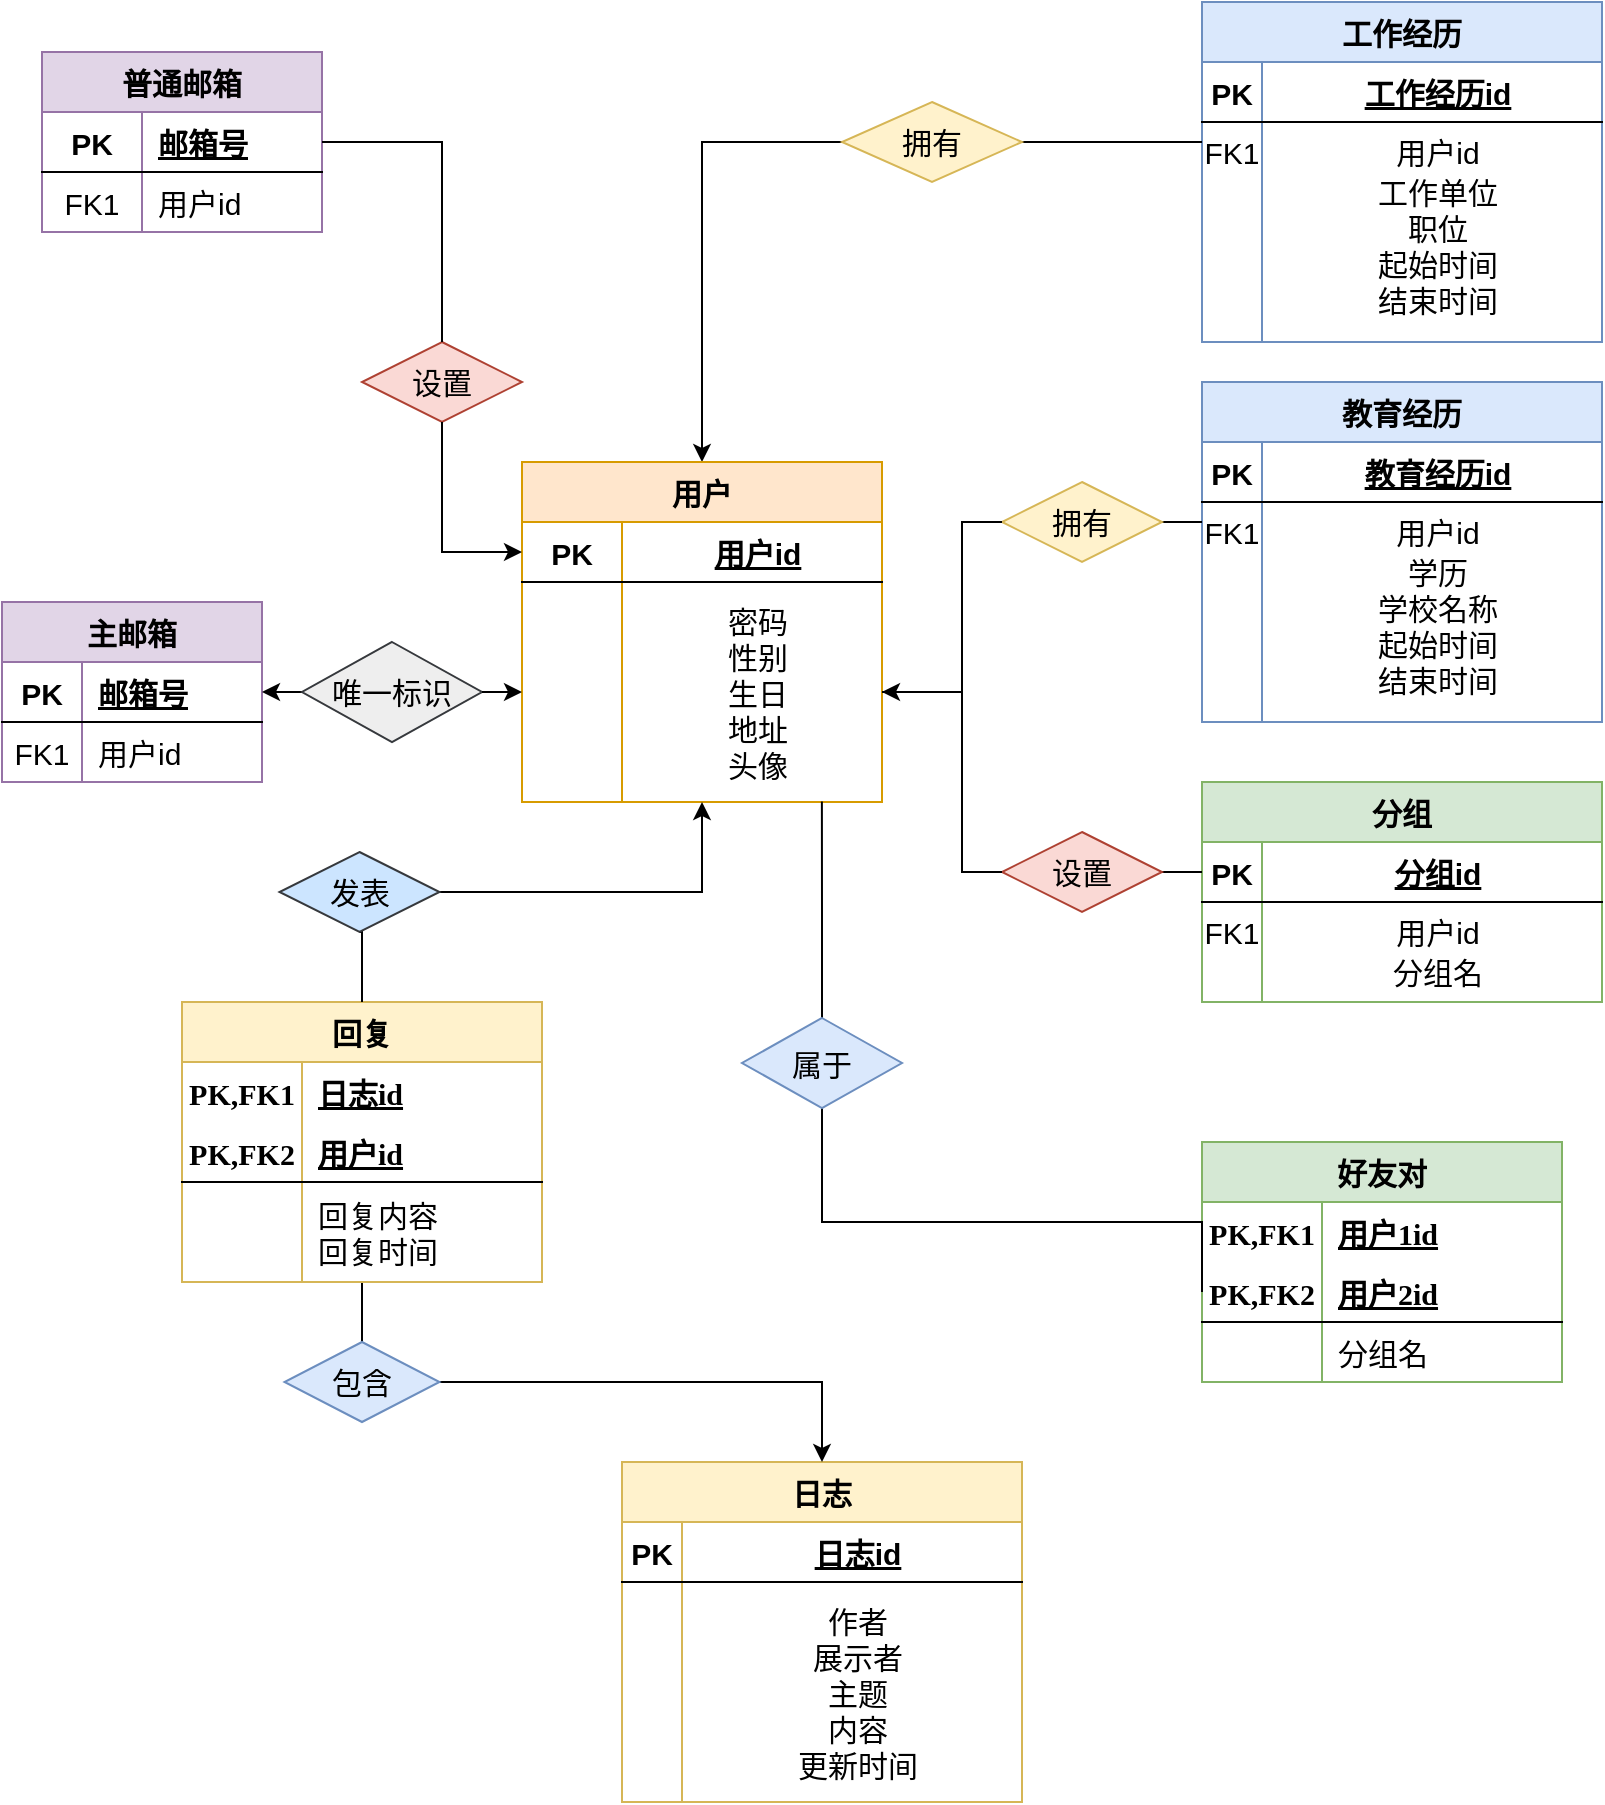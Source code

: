 <mxfile version="17.4.6" type="github">
  <diagram id="R2lEEEUBdFMjLlhIrx00" name="Page-1">
    <mxGraphModel dx="716" dy="394" grid="1" gridSize="10" guides="1" tooltips="1" connect="1" arrows="1" fold="1" page="1" pageScale="1" pageWidth="850" pageHeight="1100" math="0" shadow="0" extFonts="Permanent Marker^https://fonts.googleapis.com/css?family=Permanent+Marker">
      <root>
        <mxCell id="0" />
        <mxCell id="1" parent="0" />
        <mxCell id="Ufts-J3hilX9gOdTQ9v9-103" style="edgeStyle=orthogonalEdgeStyle;rounded=0;orthogonalLoop=1;jettySize=auto;html=1;exitX=0.5;exitY=0;exitDx=0;exitDy=0;entryX=0;entryY=0.5;entryDx=0;entryDy=0;fontFamily=Comic Sans MS;fontSize=15;fontColor=#000000;endArrow=none;endFill=0;startArrow=classic;startFill=1;" parent="1" source="C-vyLk0tnHw3VtMMgP7b-2" target="Ufts-J3hilX9gOdTQ9v9-91" edge="1">
          <mxGeometry relative="1" as="geometry">
            <Array as="points">
              <mxPoint x="370" y="90" />
            </Array>
          </mxGeometry>
        </mxCell>
        <mxCell id="C-vyLk0tnHw3VtMMgP7b-2" value="用户" style="shape=table;startSize=30;container=1;collapsible=1;childLayout=tableLayout;fixedRows=1;rowLines=0;fontStyle=1;align=center;resizeLast=1;labelBackgroundColor=none;fontSize=15;fillColor=#ffe6cc;strokeColor=#d79b00;" parent="1" vertex="1">
          <mxGeometry x="280" y="250" width="180" height="170" as="geometry">
            <mxRectangle x="300" y="90" width="60" height="30" as="alternateBounds" />
          </mxGeometry>
        </mxCell>
        <mxCell id="C-vyLk0tnHw3VtMMgP7b-3" value="" style="shape=partialRectangle;collapsible=0;dropTarget=0;pointerEvents=0;fillColor=none;points=[[0,0.5],[1,0.5]];portConstraint=eastwest;top=0;left=0;right=0;bottom=1;" parent="C-vyLk0tnHw3VtMMgP7b-2" vertex="1">
          <mxGeometry y="30" width="180" height="30" as="geometry" />
        </mxCell>
        <mxCell id="C-vyLk0tnHw3VtMMgP7b-4" value="PK" style="shape=partialRectangle;overflow=hidden;connectable=0;fillColor=none;top=0;left=0;bottom=0;right=0;fontStyle=1;fontSize=15;" parent="C-vyLk0tnHw3VtMMgP7b-3" vertex="1">
          <mxGeometry width="50" height="30" as="geometry">
            <mxRectangle width="50" height="30" as="alternateBounds" />
          </mxGeometry>
        </mxCell>
        <mxCell id="C-vyLk0tnHw3VtMMgP7b-5" value="用户id" style="shape=partialRectangle;overflow=hidden;connectable=0;fillColor=none;top=0;left=0;bottom=0;right=0;align=center;spacingLeft=6;fontStyle=5;fontSize=15;" parent="C-vyLk0tnHw3VtMMgP7b-3" vertex="1">
          <mxGeometry x="50" width="130" height="30" as="geometry">
            <mxRectangle width="130" height="30" as="alternateBounds" />
          </mxGeometry>
        </mxCell>
        <mxCell id="C-vyLk0tnHw3VtMMgP7b-9" value="" style="shape=partialRectangle;collapsible=0;dropTarget=0;pointerEvents=0;fillColor=none;points=[[0,0.5],[1,0.5]];portConstraint=eastwest;top=0;left=0;right=0;bottom=0;" parent="C-vyLk0tnHw3VtMMgP7b-2" vertex="1">
          <mxGeometry y="60" width="180" height="110" as="geometry" />
        </mxCell>
        <mxCell id="C-vyLk0tnHw3VtMMgP7b-10" value="" style="shape=partialRectangle;overflow=hidden;connectable=0;fillColor=none;top=0;left=0;bottom=0;right=0;" parent="C-vyLk0tnHw3VtMMgP7b-9" vertex="1">
          <mxGeometry width="50" height="110" as="geometry">
            <mxRectangle width="50" height="110" as="alternateBounds" />
          </mxGeometry>
        </mxCell>
        <mxCell id="C-vyLk0tnHw3VtMMgP7b-11" value="密码&#xa;性别&#xa;生日&#xa;地址&#xa;头像" style="shape=partialRectangle;overflow=hidden;connectable=0;fillColor=none;top=0;left=0;bottom=0;right=0;align=center;spacingLeft=6;fontColor=#000000;fontSize=15;strokeWidth=1;spacing=2;verticalAlign=middle;" parent="C-vyLk0tnHw3VtMMgP7b-9" vertex="1">
          <mxGeometry x="50" width="130" height="110" as="geometry">
            <mxRectangle width="130" height="110" as="alternateBounds" />
          </mxGeometry>
        </mxCell>
        <mxCell id="C-vyLk0tnHw3VtMMgP7b-13" value="教育经历" style="shape=table;startSize=30;container=1;collapsible=1;childLayout=tableLayout;fixedRows=1;rowLines=0;fontStyle=1;align=center;resizeLast=1;fontSize=15;fillColor=#dae8fc;strokeColor=#6c8ebf;" parent="1" vertex="1">
          <mxGeometry x="620" y="210" width="200" height="170" as="geometry" />
        </mxCell>
        <mxCell id="C-vyLk0tnHw3VtMMgP7b-14" value="" style="shape=partialRectangle;collapsible=0;dropTarget=0;pointerEvents=0;fillColor=none;points=[[0,0.5],[1,0.5]];portConstraint=eastwest;top=0;left=0;right=0;bottom=1;" parent="C-vyLk0tnHw3VtMMgP7b-13" vertex="1">
          <mxGeometry y="30" width="200" height="30" as="geometry" />
        </mxCell>
        <mxCell id="C-vyLk0tnHw3VtMMgP7b-15" value="PK" style="shape=partialRectangle;overflow=hidden;connectable=0;fillColor=none;top=0;left=0;bottom=0;right=0;fontStyle=1;fontSize=15;" parent="C-vyLk0tnHw3VtMMgP7b-14" vertex="1">
          <mxGeometry width="30" height="30" as="geometry">
            <mxRectangle width="30" height="30" as="alternateBounds" />
          </mxGeometry>
        </mxCell>
        <mxCell id="C-vyLk0tnHw3VtMMgP7b-16" value="教育经历id" style="shape=partialRectangle;overflow=hidden;connectable=0;fillColor=none;top=0;left=0;bottom=0;right=0;align=center;spacingLeft=6;fontStyle=5;fontSize=15;" parent="C-vyLk0tnHw3VtMMgP7b-14" vertex="1">
          <mxGeometry x="30" width="170" height="30" as="geometry">
            <mxRectangle width="170" height="30" as="alternateBounds" />
          </mxGeometry>
        </mxCell>
        <mxCell id="C-vyLk0tnHw3VtMMgP7b-17" value="" style="shape=partialRectangle;collapsible=0;dropTarget=0;pointerEvents=0;fillColor=none;points=[[0,0.5],[1,0.5]];portConstraint=eastwest;top=0;left=0;right=0;bottom=0;" parent="C-vyLk0tnHw3VtMMgP7b-13" vertex="1">
          <mxGeometry y="60" width="200" height="20" as="geometry" />
        </mxCell>
        <mxCell id="C-vyLk0tnHw3VtMMgP7b-18" value="FK1" style="shape=partialRectangle;overflow=hidden;connectable=0;fillColor=none;top=0;left=0;bottom=0;right=0;fontSize=15;verticalAlign=top;" parent="C-vyLk0tnHw3VtMMgP7b-17" vertex="1">
          <mxGeometry width="30" height="20" as="geometry">
            <mxRectangle width="30" height="20" as="alternateBounds" />
          </mxGeometry>
        </mxCell>
        <mxCell id="C-vyLk0tnHw3VtMMgP7b-19" value="用户id" style="shape=partialRectangle;overflow=hidden;connectable=0;fillColor=none;top=0;left=0;bottom=0;right=0;align=center;spacingLeft=6;fontSize=15;verticalAlign=top;" parent="C-vyLk0tnHw3VtMMgP7b-17" vertex="1">
          <mxGeometry x="30" width="170" height="20" as="geometry">
            <mxRectangle width="170" height="20" as="alternateBounds" />
          </mxGeometry>
        </mxCell>
        <mxCell id="C-vyLk0tnHw3VtMMgP7b-20" value="" style="shape=partialRectangle;collapsible=0;dropTarget=0;pointerEvents=0;fillColor=none;points=[[0,0.5],[1,0.5]];portConstraint=eastwest;top=0;left=0;right=0;bottom=0;" parent="C-vyLk0tnHw3VtMMgP7b-13" vertex="1">
          <mxGeometry y="80" width="200" height="90" as="geometry" />
        </mxCell>
        <mxCell id="C-vyLk0tnHw3VtMMgP7b-21" value="" style="shape=partialRectangle;overflow=hidden;connectable=0;fillColor=none;top=0;left=0;bottom=0;right=0;" parent="C-vyLk0tnHw3VtMMgP7b-20" vertex="1">
          <mxGeometry width="30" height="90" as="geometry">
            <mxRectangle width="30" height="90" as="alternateBounds" />
          </mxGeometry>
        </mxCell>
        <mxCell id="C-vyLk0tnHw3VtMMgP7b-22" value="学历&#xa;学校名称&#xa;起始时间&#xa;结束时间" style="shape=partialRectangle;overflow=hidden;connectable=0;fillColor=none;top=0;left=0;bottom=0;right=0;align=center;spacingLeft=6;verticalAlign=top;fontSize=15;" parent="C-vyLk0tnHw3VtMMgP7b-20" vertex="1">
          <mxGeometry x="30" width="170" height="90" as="geometry">
            <mxRectangle width="170" height="90" as="alternateBounds" />
          </mxGeometry>
        </mxCell>
        <mxCell id="C-vyLk0tnHw3VtMMgP7b-23" value="普通邮箱" style="shape=table;startSize=30;container=1;collapsible=1;childLayout=tableLayout;fixedRows=1;rowLines=0;fontStyle=1;align=center;resizeLast=1;fontSize=15;fillColor=#e1d5e7;strokeColor=#9673a6;" parent="1" vertex="1">
          <mxGeometry x="40" y="45" width="140" height="90" as="geometry" />
        </mxCell>
        <mxCell id="C-vyLk0tnHw3VtMMgP7b-24" value="" style="shape=partialRectangle;collapsible=0;dropTarget=0;pointerEvents=0;fillColor=none;points=[[0,0.5],[1,0.5]];portConstraint=eastwest;top=0;left=0;right=0;bottom=1;" parent="C-vyLk0tnHw3VtMMgP7b-23" vertex="1">
          <mxGeometry y="30" width="140" height="30" as="geometry" />
        </mxCell>
        <mxCell id="C-vyLk0tnHw3VtMMgP7b-25" value="PK" style="shape=partialRectangle;overflow=hidden;connectable=0;fillColor=none;top=0;left=0;bottom=0;right=0;fontStyle=1;fontSize=15;" parent="C-vyLk0tnHw3VtMMgP7b-24" vertex="1">
          <mxGeometry width="50" height="30" as="geometry">
            <mxRectangle width="50" height="30" as="alternateBounds" />
          </mxGeometry>
        </mxCell>
        <mxCell id="C-vyLk0tnHw3VtMMgP7b-26" value="邮箱号" style="shape=partialRectangle;overflow=hidden;connectable=0;fillColor=none;top=0;left=0;bottom=0;right=0;align=left;spacingLeft=6;fontStyle=5;fontSize=15;" parent="C-vyLk0tnHw3VtMMgP7b-24" vertex="1">
          <mxGeometry x="50" width="90" height="30" as="geometry">
            <mxRectangle width="90" height="30" as="alternateBounds" />
          </mxGeometry>
        </mxCell>
        <mxCell id="C-vyLk0tnHw3VtMMgP7b-27" value="" style="shape=partialRectangle;collapsible=0;dropTarget=0;pointerEvents=0;fillColor=none;points=[[0,0.5],[1,0.5]];portConstraint=eastwest;top=0;left=0;right=0;bottom=0;" parent="C-vyLk0tnHw3VtMMgP7b-23" vertex="1">
          <mxGeometry y="60" width="140" height="30" as="geometry" />
        </mxCell>
        <mxCell id="C-vyLk0tnHw3VtMMgP7b-28" value="FK1" style="shape=partialRectangle;overflow=hidden;connectable=0;fillColor=none;top=0;left=0;bottom=0;right=0;fontSize=15;" parent="C-vyLk0tnHw3VtMMgP7b-27" vertex="1">
          <mxGeometry width="50" height="30" as="geometry">
            <mxRectangle width="50" height="30" as="alternateBounds" />
          </mxGeometry>
        </mxCell>
        <mxCell id="C-vyLk0tnHw3VtMMgP7b-29" value="用户id" style="shape=partialRectangle;overflow=hidden;connectable=0;fillColor=none;top=0;left=0;bottom=0;right=0;align=left;spacingLeft=6;fontSize=15;" parent="C-vyLk0tnHw3VtMMgP7b-27" vertex="1">
          <mxGeometry x="50" width="90" height="30" as="geometry">
            <mxRectangle width="90" height="30" as="alternateBounds" />
          </mxGeometry>
        </mxCell>
        <mxCell id="Ufts-J3hilX9gOdTQ9v9-2" value="工作经历" style="shape=table;startSize=30;container=1;collapsible=1;childLayout=tableLayout;fixedRows=1;rowLines=0;fontStyle=1;align=center;resizeLast=1;fontSize=15;fillColor=#dae8fc;strokeColor=#6c8ebf;" parent="1" vertex="1">
          <mxGeometry x="620" y="20" width="200" height="170" as="geometry" />
        </mxCell>
        <mxCell id="Ufts-J3hilX9gOdTQ9v9-3" value="" style="shape=partialRectangle;collapsible=0;dropTarget=0;pointerEvents=0;fillColor=none;points=[[0,0.5],[1,0.5]];portConstraint=eastwest;top=0;left=0;right=0;bottom=1;" parent="Ufts-J3hilX9gOdTQ9v9-2" vertex="1">
          <mxGeometry y="30" width="200" height="30" as="geometry" />
        </mxCell>
        <mxCell id="Ufts-J3hilX9gOdTQ9v9-4" value="PK" style="shape=partialRectangle;overflow=hidden;connectable=0;fillColor=none;top=0;left=0;bottom=0;right=0;fontStyle=1;fontSize=15;" parent="Ufts-J3hilX9gOdTQ9v9-3" vertex="1">
          <mxGeometry width="30" height="30" as="geometry">
            <mxRectangle width="30" height="30" as="alternateBounds" />
          </mxGeometry>
        </mxCell>
        <mxCell id="Ufts-J3hilX9gOdTQ9v9-5" value="工作经历id" style="shape=partialRectangle;overflow=hidden;connectable=0;fillColor=none;top=0;left=0;bottom=0;right=0;align=center;spacingLeft=6;fontStyle=5;fontSize=15;" parent="Ufts-J3hilX9gOdTQ9v9-3" vertex="1">
          <mxGeometry x="30" width="170" height="30" as="geometry">
            <mxRectangle width="170" height="30" as="alternateBounds" />
          </mxGeometry>
        </mxCell>
        <mxCell id="Ufts-J3hilX9gOdTQ9v9-6" value="" style="shape=partialRectangle;collapsible=0;dropTarget=0;pointerEvents=0;fillColor=none;points=[[0,0.5],[1,0.5]];portConstraint=eastwest;top=0;left=0;right=0;bottom=0;" parent="Ufts-J3hilX9gOdTQ9v9-2" vertex="1">
          <mxGeometry y="60" width="200" height="20" as="geometry" />
        </mxCell>
        <mxCell id="Ufts-J3hilX9gOdTQ9v9-7" value="FK1" style="shape=partialRectangle;overflow=hidden;connectable=0;fillColor=none;top=0;left=0;bottom=0;right=0;fontSize=15;verticalAlign=top;" parent="Ufts-J3hilX9gOdTQ9v9-6" vertex="1">
          <mxGeometry width="30" height="20" as="geometry">
            <mxRectangle width="30" height="20" as="alternateBounds" />
          </mxGeometry>
        </mxCell>
        <mxCell id="Ufts-J3hilX9gOdTQ9v9-8" value="用户id" style="shape=partialRectangle;overflow=hidden;connectable=0;fillColor=none;top=0;left=0;bottom=0;right=0;align=center;spacingLeft=6;fontSize=15;verticalAlign=top;" parent="Ufts-J3hilX9gOdTQ9v9-6" vertex="1">
          <mxGeometry x="30" width="170" height="20" as="geometry">
            <mxRectangle width="170" height="20" as="alternateBounds" />
          </mxGeometry>
        </mxCell>
        <mxCell id="Ufts-J3hilX9gOdTQ9v9-9" value="" style="shape=partialRectangle;collapsible=0;dropTarget=0;pointerEvents=0;fillColor=none;points=[[0,0.5],[1,0.5]];portConstraint=eastwest;top=0;left=0;right=0;bottom=0;" parent="Ufts-J3hilX9gOdTQ9v9-2" vertex="1">
          <mxGeometry y="80" width="200" height="90" as="geometry" />
        </mxCell>
        <mxCell id="Ufts-J3hilX9gOdTQ9v9-10" value="" style="shape=partialRectangle;overflow=hidden;connectable=0;fillColor=none;top=0;left=0;bottom=0;right=0;" parent="Ufts-J3hilX9gOdTQ9v9-9" vertex="1">
          <mxGeometry width="30" height="90" as="geometry">
            <mxRectangle width="30" height="90" as="alternateBounds" />
          </mxGeometry>
        </mxCell>
        <mxCell id="Ufts-J3hilX9gOdTQ9v9-11" value="工作单位&#xa;职位&#xa;起始时间&#xa;结束时间" style="shape=partialRectangle;overflow=hidden;connectable=0;fillColor=none;top=0;left=0;bottom=0;right=0;align=center;spacingLeft=6;verticalAlign=top;fontSize=15;" parent="Ufts-J3hilX9gOdTQ9v9-9" vertex="1">
          <mxGeometry x="30" width="170" height="90" as="geometry">
            <mxRectangle width="170" height="90" as="alternateBounds" />
          </mxGeometry>
        </mxCell>
        <mxCell id="Ufts-J3hilX9gOdTQ9v9-12" value="分组" style="shape=table;startSize=30;container=1;collapsible=1;childLayout=tableLayout;fixedRows=1;rowLines=0;fontStyle=1;align=center;resizeLast=1;fontSize=15;fillColor=#d5e8d4;strokeColor=#82b366;" parent="1" vertex="1">
          <mxGeometry x="620" y="410" width="200" height="110" as="geometry" />
        </mxCell>
        <mxCell id="Ufts-J3hilX9gOdTQ9v9-13" value="" style="shape=partialRectangle;collapsible=0;dropTarget=0;pointerEvents=0;fillColor=none;points=[[0,0.5],[1,0.5]];portConstraint=eastwest;top=0;left=0;right=0;bottom=1;" parent="Ufts-J3hilX9gOdTQ9v9-12" vertex="1">
          <mxGeometry y="30" width="200" height="30" as="geometry" />
        </mxCell>
        <mxCell id="Ufts-J3hilX9gOdTQ9v9-14" value="PK" style="shape=partialRectangle;overflow=hidden;connectable=0;fillColor=none;top=0;left=0;bottom=0;right=0;fontStyle=1;fontSize=15;" parent="Ufts-J3hilX9gOdTQ9v9-13" vertex="1">
          <mxGeometry width="30" height="30" as="geometry">
            <mxRectangle width="30" height="30" as="alternateBounds" />
          </mxGeometry>
        </mxCell>
        <mxCell id="Ufts-J3hilX9gOdTQ9v9-15" value="分组id" style="shape=partialRectangle;overflow=hidden;connectable=0;fillColor=none;top=0;left=0;bottom=0;right=0;align=center;spacingLeft=6;fontStyle=5;fontSize=15;" parent="Ufts-J3hilX9gOdTQ9v9-13" vertex="1">
          <mxGeometry x="30" width="170" height="30" as="geometry">
            <mxRectangle width="170" height="30" as="alternateBounds" />
          </mxGeometry>
        </mxCell>
        <mxCell id="Ufts-J3hilX9gOdTQ9v9-16" value="" style="shape=partialRectangle;collapsible=0;dropTarget=0;pointerEvents=0;fillColor=none;points=[[0,0.5],[1,0.5]];portConstraint=eastwest;top=0;left=0;right=0;bottom=0;" parent="Ufts-J3hilX9gOdTQ9v9-12" vertex="1">
          <mxGeometry y="60" width="200" height="20" as="geometry" />
        </mxCell>
        <mxCell id="Ufts-J3hilX9gOdTQ9v9-17" value="FK1" style="shape=partialRectangle;overflow=hidden;connectable=0;fillColor=none;top=0;left=0;bottom=0;right=0;fontSize=15;verticalAlign=top;" parent="Ufts-J3hilX9gOdTQ9v9-16" vertex="1">
          <mxGeometry width="30" height="20" as="geometry">
            <mxRectangle width="30" height="20" as="alternateBounds" />
          </mxGeometry>
        </mxCell>
        <mxCell id="Ufts-J3hilX9gOdTQ9v9-18" value="用户id" style="shape=partialRectangle;overflow=hidden;connectable=0;fillColor=none;top=0;left=0;bottom=0;right=0;align=center;spacingLeft=6;fontSize=15;verticalAlign=top;" parent="Ufts-J3hilX9gOdTQ9v9-16" vertex="1">
          <mxGeometry x="30" width="170" height="20" as="geometry">
            <mxRectangle width="170" height="20" as="alternateBounds" />
          </mxGeometry>
        </mxCell>
        <mxCell id="Ufts-J3hilX9gOdTQ9v9-19" value="" style="shape=partialRectangle;collapsible=0;dropTarget=0;pointerEvents=0;fillColor=none;points=[[0,0.5],[1,0.5]];portConstraint=eastwest;top=0;left=0;right=0;bottom=0;verticalAlign=middle;" parent="Ufts-J3hilX9gOdTQ9v9-12" vertex="1">
          <mxGeometry y="80" width="200" height="30" as="geometry" />
        </mxCell>
        <mxCell id="Ufts-J3hilX9gOdTQ9v9-20" value="" style="shape=partialRectangle;overflow=hidden;connectable=0;fillColor=none;top=0;left=0;bottom=0;right=0;" parent="Ufts-J3hilX9gOdTQ9v9-19" vertex="1">
          <mxGeometry width="30" height="30" as="geometry">
            <mxRectangle width="30" height="30" as="alternateBounds" />
          </mxGeometry>
        </mxCell>
        <mxCell id="Ufts-J3hilX9gOdTQ9v9-21" value="分组名" style="shape=partialRectangle;overflow=hidden;connectable=0;fillColor=none;top=0;left=0;bottom=0;right=0;align=center;spacingLeft=6;verticalAlign=top;fontSize=15;" parent="Ufts-J3hilX9gOdTQ9v9-19" vertex="1">
          <mxGeometry x="30" width="170" height="30" as="geometry">
            <mxRectangle width="170" height="30" as="alternateBounds" />
          </mxGeometry>
        </mxCell>
        <mxCell id="Ufts-J3hilX9gOdTQ9v9-32" value="好友对" style="shape=table;startSize=30;container=1;collapsible=1;childLayout=tableLayout;fixedRows=1;rowLines=0;fontStyle=1;align=center;resizeLast=1;labelBorderColor=none;fontFamily=Comic Sans MS;fontSize=15;strokeWidth=1;fillColor=#d5e8d4;strokeColor=#82b366;" parent="1" vertex="1">
          <mxGeometry x="620" y="590" width="180" height="120" as="geometry" />
        </mxCell>
        <mxCell id="Ufts-J3hilX9gOdTQ9v9-33" value="" style="shape=tableRow;horizontal=0;startSize=0;swimlaneHead=0;swimlaneBody=0;fillColor=none;collapsible=0;dropTarget=0;points=[[0,0.5],[1,0.5]];portConstraint=eastwest;top=0;left=0;right=0;bottom=0;labelBorderColor=default;fontFamily=Comic Sans MS;fontSize=15;fontColor=#000000;strokeWidth=1;" parent="Ufts-J3hilX9gOdTQ9v9-32" vertex="1">
          <mxGeometry y="30" width="180" height="30" as="geometry" />
        </mxCell>
        <mxCell id="Ufts-J3hilX9gOdTQ9v9-34" value="PK,FK1" style="shape=partialRectangle;connectable=0;fillColor=none;top=0;left=0;bottom=0;right=0;fontStyle=1;overflow=hidden;labelBorderColor=none;fontFamily=Comic Sans MS;fontSize=15;fontColor=#000000;strokeWidth=1;" parent="Ufts-J3hilX9gOdTQ9v9-33" vertex="1">
          <mxGeometry width="60" height="30" as="geometry">
            <mxRectangle width="60" height="30" as="alternateBounds" />
          </mxGeometry>
        </mxCell>
        <mxCell id="Ufts-J3hilX9gOdTQ9v9-35" value="用户1id" style="shape=partialRectangle;connectable=0;fillColor=none;top=0;left=0;bottom=0;right=0;align=left;spacingLeft=6;fontStyle=5;overflow=hidden;labelBorderColor=none;fontFamily=Comic Sans MS;fontSize=15;fontColor=#000000;strokeWidth=1;" parent="Ufts-J3hilX9gOdTQ9v9-33" vertex="1">
          <mxGeometry x="60" width="120" height="30" as="geometry">
            <mxRectangle width="120" height="30" as="alternateBounds" />
          </mxGeometry>
        </mxCell>
        <mxCell id="Ufts-J3hilX9gOdTQ9v9-36" value="" style="shape=tableRow;horizontal=0;startSize=0;swimlaneHead=0;swimlaneBody=0;fillColor=none;collapsible=0;dropTarget=0;points=[[0,0.5],[1,0.5]];portConstraint=eastwest;top=0;left=0;right=0;bottom=1;labelBorderColor=default;fontFamily=Comic Sans MS;fontSize=15;fontColor=#000000;strokeWidth=1;" parent="Ufts-J3hilX9gOdTQ9v9-32" vertex="1">
          <mxGeometry y="60" width="180" height="30" as="geometry" />
        </mxCell>
        <mxCell id="Ufts-J3hilX9gOdTQ9v9-37" value="PK,FK2" style="shape=partialRectangle;connectable=0;fillColor=none;top=0;left=0;bottom=0;right=0;fontStyle=1;overflow=hidden;labelBorderColor=none;fontFamily=Comic Sans MS;fontSize=15;fontColor=#000000;strokeWidth=1;" parent="Ufts-J3hilX9gOdTQ9v9-36" vertex="1">
          <mxGeometry width="60" height="30" as="geometry">
            <mxRectangle width="60" height="30" as="alternateBounds" />
          </mxGeometry>
        </mxCell>
        <mxCell id="Ufts-J3hilX9gOdTQ9v9-38" value="用户2id" style="shape=partialRectangle;connectable=0;fillColor=none;top=0;left=0;bottom=0;right=0;align=left;spacingLeft=6;fontStyle=5;overflow=hidden;labelBorderColor=none;fontFamily=Comic Sans MS;fontSize=15;fontColor=#000000;strokeWidth=1;" parent="Ufts-J3hilX9gOdTQ9v9-36" vertex="1">
          <mxGeometry x="60" width="120" height="30" as="geometry">
            <mxRectangle width="120" height="30" as="alternateBounds" />
          </mxGeometry>
        </mxCell>
        <mxCell id="Ufts-J3hilX9gOdTQ9v9-39" value="" style="shape=tableRow;horizontal=0;startSize=0;swimlaneHead=0;swimlaneBody=0;fillColor=none;collapsible=0;dropTarget=0;points=[[0,0.5],[1,0.5]];portConstraint=eastwest;top=0;left=0;right=0;bottom=0;labelBorderColor=default;fontFamily=Comic Sans MS;fontSize=15;fontColor=#000000;strokeWidth=1;" parent="Ufts-J3hilX9gOdTQ9v9-32" vertex="1">
          <mxGeometry y="90" width="180" height="30" as="geometry" />
        </mxCell>
        <mxCell id="Ufts-J3hilX9gOdTQ9v9-40" value="" style="shape=partialRectangle;connectable=0;fillColor=none;top=0;left=0;bottom=0;right=0;editable=1;overflow=hidden;labelBorderColor=default;fontFamily=Comic Sans MS;fontSize=15;fontColor=#000000;strokeWidth=1;" parent="Ufts-J3hilX9gOdTQ9v9-39" vertex="1">
          <mxGeometry width="60" height="30" as="geometry">
            <mxRectangle width="60" height="30" as="alternateBounds" />
          </mxGeometry>
        </mxCell>
        <mxCell id="Ufts-J3hilX9gOdTQ9v9-41" value="分组名" style="shape=partialRectangle;connectable=0;fillColor=none;top=0;left=0;bottom=0;right=0;align=left;spacingLeft=6;overflow=hidden;labelBorderColor=none;fontFamily=Comic Sans MS;fontSize=15;fontColor=#000000;strokeWidth=1;" parent="Ufts-J3hilX9gOdTQ9v9-39" vertex="1">
          <mxGeometry x="60" width="120" height="30" as="geometry">
            <mxRectangle width="120" height="30" as="alternateBounds" />
          </mxGeometry>
        </mxCell>
        <mxCell id="Ufts-J3hilX9gOdTQ9v9-54" value="主邮箱" style="shape=table;startSize=30;container=1;collapsible=1;childLayout=tableLayout;fixedRows=1;rowLines=0;fontStyle=1;align=center;resizeLast=1;fontSize=15;fillColor=#e1d5e7;strokeColor=#9673a6;" parent="1" vertex="1">
          <mxGeometry x="20" y="320" width="130" height="90" as="geometry" />
        </mxCell>
        <mxCell id="Ufts-J3hilX9gOdTQ9v9-55" value="" style="shape=partialRectangle;collapsible=0;dropTarget=0;pointerEvents=0;fillColor=none;points=[[0,0.5],[1,0.5]];portConstraint=eastwest;top=0;left=0;right=0;bottom=1;" parent="Ufts-J3hilX9gOdTQ9v9-54" vertex="1">
          <mxGeometry y="30" width="130" height="30" as="geometry" />
        </mxCell>
        <mxCell id="Ufts-J3hilX9gOdTQ9v9-56" value="PK" style="shape=partialRectangle;overflow=hidden;connectable=0;fillColor=none;top=0;left=0;bottom=0;right=0;fontStyle=1;fontSize=15;" parent="Ufts-J3hilX9gOdTQ9v9-55" vertex="1">
          <mxGeometry width="40" height="30" as="geometry">
            <mxRectangle width="40" height="30" as="alternateBounds" />
          </mxGeometry>
        </mxCell>
        <mxCell id="Ufts-J3hilX9gOdTQ9v9-57" value="邮箱号" style="shape=partialRectangle;overflow=hidden;connectable=0;fillColor=none;top=0;left=0;bottom=0;right=0;align=left;spacingLeft=6;fontStyle=5;fontSize=15;" parent="Ufts-J3hilX9gOdTQ9v9-55" vertex="1">
          <mxGeometry x="40" width="90" height="30" as="geometry">
            <mxRectangle width="90" height="30" as="alternateBounds" />
          </mxGeometry>
        </mxCell>
        <mxCell id="Ufts-J3hilX9gOdTQ9v9-58" value="" style="shape=partialRectangle;collapsible=0;dropTarget=0;pointerEvents=0;fillColor=none;points=[[0,0.5],[1,0.5]];portConstraint=eastwest;top=0;left=0;right=0;bottom=0;" parent="Ufts-J3hilX9gOdTQ9v9-54" vertex="1">
          <mxGeometry y="60" width="130" height="30" as="geometry" />
        </mxCell>
        <mxCell id="Ufts-J3hilX9gOdTQ9v9-59" value="FK1" style="shape=partialRectangle;overflow=hidden;connectable=0;fillColor=none;top=0;left=0;bottom=0;right=0;fontSize=15;" parent="Ufts-J3hilX9gOdTQ9v9-58" vertex="1">
          <mxGeometry width="40" height="30" as="geometry">
            <mxRectangle width="40" height="30" as="alternateBounds" />
          </mxGeometry>
        </mxCell>
        <mxCell id="Ufts-J3hilX9gOdTQ9v9-60" value="用户id" style="shape=partialRectangle;overflow=hidden;connectable=0;fillColor=none;top=0;left=0;bottom=0;right=0;align=left;spacingLeft=6;fontSize=15;" parent="Ufts-J3hilX9gOdTQ9v9-58" vertex="1">
          <mxGeometry x="40" width="90" height="30" as="geometry">
            <mxRectangle width="90" height="30" as="alternateBounds" />
          </mxGeometry>
        </mxCell>
        <mxCell id="Ufts-J3hilX9gOdTQ9v9-61" value="日志" style="shape=table;startSize=30;container=1;collapsible=1;childLayout=tableLayout;fixedRows=1;rowLines=0;fontStyle=1;align=center;resizeLast=1;fontSize=15;fillColor=#fff2cc;strokeColor=#d6b656;" parent="1" vertex="1">
          <mxGeometry x="330" y="750" width="200" height="170" as="geometry" />
        </mxCell>
        <mxCell id="Ufts-J3hilX9gOdTQ9v9-62" value="" style="shape=partialRectangle;collapsible=0;dropTarget=0;pointerEvents=0;fillColor=none;points=[[0,0.5],[1,0.5]];portConstraint=eastwest;top=0;left=0;right=0;bottom=1;" parent="Ufts-J3hilX9gOdTQ9v9-61" vertex="1">
          <mxGeometry y="30" width="200" height="30" as="geometry" />
        </mxCell>
        <mxCell id="Ufts-J3hilX9gOdTQ9v9-63" value="PK" style="shape=partialRectangle;overflow=hidden;connectable=0;fillColor=none;top=0;left=0;bottom=0;right=0;fontStyle=1;fontSize=15;" parent="Ufts-J3hilX9gOdTQ9v9-62" vertex="1">
          <mxGeometry width="30" height="30" as="geometry">
            <mxRectangle width="30" height="30" as="alternateBounds" />
          </mxGeometry>
        </mxCell>
        <mxCell id="Ufts-J3hilX9gOdTQ9v9-64" value="日志id" style="shape=partialRectangle;overflow=hidden;connectable=0;fillColor=none;top=0;left=0;bottom=0;right=0;align=center;spacingLeft=6;fontStyle=5;fontSize=15;" parent="Ufts-J3hilX9gOdTQ9v9-62" vertex="1">
          <mxGeometry x="30" width="170" height="30" as="geometry">
            <mxRectangle width="170" height="30" as="alternateBounds" />
          </mxGeometry>
        </mxCell>
        <mxCell id="Ufts-J3hilX9gOdTQ9v9-68" value="" style="shape=partialRectangle;collapsible=0;dropTarget=0;pointerEvents=0;fillColor=none;points=[[0,0.5],[1,0.5]];portConstraint=eastwest;top=0;left=0;right=0;bottom=0;" parent="Ufts-J3hilX9gOdTQ9v9-61" vertex="1">
          <mxGeometry y="60" width="200" height="110" as="geometry" />
        </mxCell>
        <mxCell id="Ufts-J3hilX9gOdTQ9v9-69" value="" style="shape=partialRectangle;overflow=hidden;connectable=0;fillColor=none;top=0;left=0;bottom=0;right=0;" parent="Ufts-J3hilX9gOdTQ9v9-68" vertex="1">
          <mxGeometry width="30" height="110" as="geometry">
            <mxRectangle width="30" height="110" as="alternateBounds" />
          </mxGeometry>
        </mxCell>
        <mxCell id="Ufts-J3hilX9gOdTQ9v9-70" value="作者&#xa;展示者&#xa;主题&#xa;内容&#xa;更新时间" style="shape=partialRectangle;overflow=hidden;connectable=0;fillColor=none;top=0;left=0;bottom=0;right=0;align=center;spacingLeft=6;verticalAlign=middle;fontSize=15;" parent="Ufts-J3hilX9gOdTQ9v9-68" vertex="1">
          <mxGeometry x="30" width="170" height="110" as="geometry">
            <mxRectangle width="170" height="110" as="alternateBounds" />
          </mxGeometry>
        </mxCell>
        <mxCell id="Ufts-J3hilX9gOdTQ9v9-126" style="edgeStyle=orthogonalEdgeStyle;rounded=0;orthogonalLoop=1;jettySize=auto;html=1;entryX=0.5;entryY=0;entryDx=0;entryDy=0;fontFamily=Comic Sans MS;fontSize=15;fontColor=#000000;endArrow=none;endFill=0;" parent="1" source="Ufts-J3hilX9gOdTQ9v9-71" target="Ufts-J3hilX9gOdTQ9v9-124" edge="1">
          <mxGeometry relative="1" as="geometry" />
        </mxCell>
        <mxCell id="Ufts-J3hilX9gOdTQ9v9-71" value="回复" style="shape=table;startSize=30;container=1;collapsible=1;childLayout=tableLayout;fixedRows=1;rowLines=0;fontStyle=1;align=center;resizeLast=1;labelBorderColor=none;fontFamily=Comic Sans MS;fontSize=15;strokeWidth=1;fillColor=#fff2cc;strokeColor=#d6b656;" parent="1" vertex="1">
          <mxGeometry x="110" y="520" width="180" height="140" as="geometry" />
        </mxCell>
        <mxCell id="Ufts-J3hilX9gOdTQ9v9-72" value="" style="shape=tableRow;horizontal=0;startSize=0;swimlaneHead=0;swimlaneBody=0;fillColor=none;collapsible=0;dropTarget=0;points=[[0,0.5],[1,0.5]];portConstraint=eastwest;top=0;left=0;right=0;bottom=0;labelBorderColor=default;fontFamily=Comic Sans MS;fontSize=15;fontColor=#000000;strokeWidth=1;" parent="Ufts-J3hilX9gOdTQ9v9-71" vertex="1">
          <mxGeometry y="30" width="180" height="30" as="geometry" />
        </mxCell>
        <mxCell id="Ufts-J3hilX9gOdTQ9v9-73" value="PK,FK1" style="shape=partialRectangle;connectable=0;fillColor=none;top=0;left=0;bottom=0;right=0;fontStyle=1;overflow=hidden;labelBorderColor=none;fontFamily=Comic Sans MS;fontSize=15;fontColor=#000000;strokeWidth=1;" parent="Ufts-J3hilX9gOdTQ9v9-72" vertex="1">
          <mxGeometry width="60" height="30" as="geometry">
            <mxRectangle width="60" height="30" as="alternateBounds" />
          </mxGeometry>
        </mxCell>
        <mxCell id="Ufts-J3hilX9gOdTQ9v9-74" value="日志id" style="shape=partialRectangle;connectable=0;fillColor=none;top=0;left=0;bottom=0;right=0;align=left;spacingLeft=6;fontStyle=5;overflow=hidden;labelBorderColor=none;fontFamily=Comic Sans MS;fontSize=15;fontColor=#000000;strokeWidth=1;" parent="Ufts-J3hilX9gOdTQ9v9-72" vertex="1">
          <mxGeometry x="60" width="120" height="30" as="geometry">
            <mxRectangle width="120" height="30" as="alternateBounds" />
          </mxGeometry>
        </mxCell>
        <mxCell id="Ufts-J3hilX9gOdTQ9v9-75" value="" style="shape=tableRow;horizontal=0;startSize=0;swimlaneHead=0;swimlaneBody=0;fillColor=none;collapsible=0;dropTarget=0;points=[[0,0.5],[1,0.5]];portConstraint=eastwest;top=0;left=0;right=0;bottom=1;labelBorderColor=default;fontFamily=Comic Sans MS;fontSize=15;fontColor=#000000;strokeWidth=1;" parent="Ufts-J3hilX9gOdTQ9v9-71" vertex="1">
          <mxGeometry y="60" width="180" height="30" as="geometry" />
        </mxCell>
        <mxCell id="Ufts-J3hilX9gOdTQ9v9-76" value="PK,FK2" style="shape=partialRectangle;connectable=0;fillColor=none;top=0;left=0;bottom=0;right=0;fontStyle=1;overflow=hidden;labelBorderColor=none;fontFamily=Comic Sans MS;fontSize=15;fontColor=#000000;strokeWidth=1;" parent="Ufts-J3hilX9gOdTQ9v9-75" vertex="1">
          <mxGeometry width="60" height="30" as="geometry">
            <mxRectangle width="60" height="30" as="alternateBounds" />
          </mxGeometry>
        </mxCell>
        <mxCell id="Ufts-J3hilX9gOdTQ9v9-77" value="用户id" style="shape=partialRectangle;connectable=0;fillColor=none;top=0;left=0;bottom=0;right=0;align=left;spacingLeft=6;fontStyle=5;overflow=hidden;labelBorderColor=none;fontFamily=Comic Sans MS;fontSize=15;fontColor=#000000;strokeWidth=1;" parent="Ufts-J3hilX9gOdTQ9v9-75" vertex="1">
          <mxGeometry x="60" width="120" height="30" as="geometry">
            <mxRectangle width="120" height="30" as="alternateBounds" />
          </mxGeometry>
        </mxCell>
        <mxCell id="Ufts-J3hilX9gOdTQ9v9-78" value="" style="shape=tableRow;horizontal=0;startSize=0;swimlaneHead=0;swimlaneBody=0;fillColor=none;collapsible=0;dropTarget=0;points=[[0,0.5],[1,0.5]];portConstraint=eastwest;top=0;left=0;right=0;bottom=0;labelBorderColor=default;fontFamily=Comic Sans MS;fontSize=15;fontColor=#000000;strokeWidth=1;" parent="Ufts-J3hilX9gOdTQ9v9-71" vertex="1">
          <mxGeometry y="90" width="180" height="50" as="geometry" />
        </mxCell>
        <mxCell id="Ufts-J3hilX9gOdTQ9v9-79" value="" style="shape=partialRectangle;connectable=0;fillColor=none;top=0;left=0;bottom=0;right=0;editable=1;overflow=hidden;labelBorderColor=default;fontFamily=Comic Sans MS;fontSize=15;fontColor=#000000;strokeWidth=1;" parent="Ufts-J3hilX9gOdTQ9v9-78" vertex="1">
          <mxGeometry width="60" height="50" as="geometry">
            <mxRectangle width="60" height="50" as="alternateBounds" />
          </mxGeometry>
        </mxCell>
        <mxCell id="Ufts-J3hilX9gOdTQ9v9-80" value="回复内容&#xa;回复时间" style="shape=partialRectangle;connectable=0;fillColor=none;top=0;left=0;bottom=0;right=0;align=left;spacingLeft=6;overflow=hidden;labelBorderColor=none;fontFamily=Comic Sans MS;fontSize=15;fontColor=#000000;strokeWidth=1;" parent="Ufts-J3hilX9gOdTQ9v9-78" vertex="1">
          <mxGeometry x="60" width="120" height="50" as="geometry">
            <mxRectangle width="120" height="50" as="alternateBounds" />
          </mxGeometry>
        </mxCell>
        <mxCell id="Ufts-J3hilX9gOdTQ9v9-102" style="edgeStyle=orthogonalEdgeStyle;rounded=0;orthogonalLoop=1;jettySize=auto;html=1;exitX=1;exitY=0.5;exitDx=0;exitDy=0;entryX=0;entryY=0.5;entryDx=0;entryDy=0;fontFamily=Comic Sans MS;fontSize=15;fontColor=#000000;endArrow=none;endFill=0;" parent="1" source="Ufts-J3hilX9gOdTQ9v9-91" target="Ufts-J3hilX9gOdTQ9v9-6" edge="1">
          <mxGeometry relative="1" as="geometry" />
        </mxCell>
        <mxCell id="Ufts-J3hilX9gOdTQ9v9-91" value="拥有" style="shape=rhombus;perimeter=rhombusPerimeter;whiteSpace=wrap;html=1;align=center;labelBackgroundColor=none;labelBorderColor=none;fontFamily=Comic Sans MS;fontSize=15;strokeWidth=1;fillColor=#fff2cc;strokeColor=#d6b656;" parent="1" vertex="1">
          <mxGeometry x="440" y="70" width="90" height="40" as="geometry" />
        </mxCell>
        <mxCell id="Ufts-J3hilX9gOdTQ9v9-106" style="edgeStyle=orthogonalEdgeStyle;rounded=0;orthogonalLoop=1;jettySize=auto;html=1;exitX=1;exitY=0.5;exitDx=0;exitDy=0;entryX=0;entryY=0.5;entryDx=0;entryDy=0;fontFamily=Comic Sans MS;fontSize=15;fontColor=#000000;endArrow=none;endFill=0;" parent="1" source="Ufts-J3hilX9gOdTQ9v9-104" target="C-vyLk0tnHw3VtMMgP7b-17" edge="1">
          <mxGeometry relative="1" as="geometry" />
        </mxCell>
        <mxCell id="Ufts-J3hilX9gOdTQ9v9-104" value="拥有" style="shape=rhombus;perimeter=rhombusPerimeter;whiteSpace=wrap;html=1;align=center;labelBackgroundColor=none;labelBorderColor=none;fontFamily=Comic Sans MS;fontSize=15;strokeWidth=1;fillColor=#fff2cc;strokeColor=#d6b656;" parent="1" vertex="1">
          <mxGeometry x="520" y="260" width="80" height="40" as="geometry" />
        </mxCell>
        <mxCell id="Ufts-J3hilX9gOdTQ9v9-105" style="edgeStyle=orthogonalEdgeStyle;rounded=0;orthogonalLoop=1;jettySize=auto;html=1;exitX=1;exitY=0.5;exitDx=0;exitDy=0;entryX=0;entryY=0.5;entryDx=0;entryDy=0;fontFamily=Comic Sans MS;fontSize=15;fontColor=#000000;endArrow=none;endFill=0;" parent="1" source="C-vyLk0tnHw3VtMMgP7b-9" target="Ufts-J3hilX9gOdTQ9v9-104" edge="1">
          <mxGeometry relative="1" as="geometry">
            <Array as="points">
              <mxPoint x="500" y="365" />
            </Array>
          </mxGeometry>
        </mxCell>
        <mxCell id="Ufts-J3hilX9gOdTQ9v9-112" style="edgeStyle=orthogonalEdgeStyle;rounded=0;orthogonalLoop=1;jettySize=auto;html=1;fontFamily=Comic Sans MS;fontSize=15;fontColor=#000000;endArrow=none;endFill=0;" parent="1" source="Ufts-J3hilX9gOdTQ9v9-107" target="Ufts-J3hilX9gOdTQ9v9-13" edge="1">
          <mxGeometry relative="1" as="geometry" />
        </mxCell>
        <mxCell id="Ufts-J3hilX9gOdTQ9v9-107" value="设置" style="shape=rhombus;perimeter=rhombusPerimeter;whiteSpace=wrap;html=1;align=center;labelBackgroundColor=none;labelBorderColor=none;fontFamily=Comic Sans MS;fontSize=15;strokeWidth=1;fillColor=#fad9d5;strokeColor=#ae4132;" parent="1" vertex="1">
          <mxGeometry x="520" y="435" width="80" height="40" as="geometry" />
        </mxCell>
        <mxCell id="Ufts-J3hilX9gOdTQ9v9-111" style="edgeStyle=orthogonalEdgeStyle;rounded=0;orthogonalLoop=1;jettySize=auto;html=1;exitX=1;exitY=0.5;exitDx=0;exitDy=0;entryX=0;entryY=0.5;entryDx=0;entryDy=0;fontFamily=Comic Sans MS;fontSize=15;fontColor=#000000;endArrow=none;endFill=0;strokeColor=default;startArrow=classic;startFill=1;" parent="1" source="C-vyLk0tnHw3VtMMgP7b-9" target="Ufts-J3hilX9gOdTQ9v9-107" edge="1">
          <mxGeometry relative="1" as="geometry">
            <Array as="points">
              <mxPoint x="500" y="365" />
            </Array>
          </mxGeometry>
        </mxCell>
        <mxCell id="Ufts-J3hilX9gOdTQ9v9-116" value="设置" style="shape=rhombus;perimeter=rhombusPerimeter;whiteSpace=wrap;html=1;align=center;labelBackgroundColor=none;labelBorderColor=none;fontFamily=Comic Sans MS;fontSize=15;strokeWidth=1;fillColor=#fad9d5;strokeColor=#ae4132;" parent="1" vertex="1">
          <mxGeometry x="200" y="190" width="80" height="40" as="geometry" />
        </mxCell>
        <mxCell id="Ufts-J3hilX9gOdTQ9v9-123" style="edgeStyle=orthogonalEdgeStyle;rounded=0;orthogonalLoop=1;jettySize=auto;html=1;exitX=0;exitY=0.5;exitDx=0;exitDy=0;entryX=1;entryY=0.5;entryDx=0;entryDy=0;fontFamily=Comic Sans MS;fontSize=15;fontColor=#000000;endArrow=classic;endFill=1;startArrow=none;startFill=0;" parent="1" source="Ufts-J3hilX9gOdTQ9v9-119" target="Ufts-J3hilX9gOdTQ9v9-55" edge="1">
          <mxGeometry relative="1" as="geometry" />
        </mxCell>
        <mxCell id="Ufts-J3hilX9gOdTQ9v9-119" value="唯一标识" style="shape=rhombus;perimeter=rhombusPerimeter;whiteSpace=wrap;html=1;align=center;labelBackgroundColor=none;labelBorderColor=none;fontFamily=Comic Sans MS;fontSize=15;strokeWidth=1;fillColor=#eeeeee;strokeColor=#36393d;" parent="1" vertex="1">
          <mxGeometry x="170" y="340" width="90" height="50" as="geometry" />
        </mxCell>
        <mxCell id="Ufts-J3hilX9gOdTQ9v9-121" style="edgeStyle=orthogonalEdgeStyle;rounded=0;orthogonalLoop=1;jettySize=auto;html=1;exitX=0;exitY=0.5;exitDx=0;exitDy=0;fontFamily=Comic Sans MS;fontSize=15;fontColor=#000000;endArrow=none;endFill=0;startArrow=classic;startFill=1;" parent="1" source="C-vyLk0tnHw3VtMMgP7b-3" target="Ufts-J3hilX9gOdTQ9v9-116" edge="1">
          <mxGeometry relative="1" as="geometry" />
        </mxCell>
        <mxCell id="Ufts-J3hilX9gOdTQ9v9-122" style="edgeStyle=orthogonalEdgeStyle;rounded=0;orthogonalLoop=1;jettySize=auto;html=1;exitX=0;exitY=0.5;exitDx=0;exitDy=0;entryX=1;entryY=0.5;entryDx=0;entryDy=0;fontFamily=Comic Sans MS;fontSize=15;fontColor=#000000;endArrow=none;endFill=0;startArrow=classic;startFill=1;" parent="1" source="C-vyLk0tnHw3VtMMgP7b-9" target="Ufts-J3hilX9gOdTQ9v9-119" edge="1">
          <mxGeometry relative="1" as="geometry" />
        </mxCell>
        <mxCell id="Ufts-J3hilX9gOdTQ9v9-125" style="edgeStyle=orthogonalEdgeStyle;rounded=0;orthogonalLoop=1;jettySize=auto;html=1;fontFamily=Comic Sans MS;fontSize=15;fontColor=#000000;endArrow=classic;endFill=1;" parent="1" source="Ufts-J3hilX9gOdTQ9v9-124" target="Ufts-J3hilX9gOdTQ9v9-61" edge="1">
          <mxGeometry relative="1" as="geometry" />
        </mxCell>
        <mxCell id="Ufts-J3hilX9gOdTQ9v9-124" value="包含" style="shape=rhombus;perimeter=rhombusPerimeter;whiteSpace=wrap;html=1;align=center;labelBackgroundColor=none;labelBorderColor=none;fontFamily=Comic Sans MS;fontSize=15;strokeWidth=1;fillColor=#dae8fc;strokeColor=#6c8ebf;" parent="1" vertex="1">
          <mxGeometry x="161.25" y="690" width="77.5" height="40" as="geometry" />
        </mxCell>
        <mxCell id="Ufts-J3hilX9gOdTQ9v9-128" style="edgeStyle=orthogonalEdgeStyle;rounded=0;orthogonalLoop=1;jettySize=auto;html=1;exitX=1;exitY=0.5;exitDx=0;exitDy=0;entryX=0.5;entryY=1;entryDx=0;entryDy=0;fontFamily=Comic Sans MS;fontSize=15;fontColor=#000000;endArrow=classic;endFill=1;" parent="1" source="Ufts-J3hilX9gOdTQ9v9-127" target="C-vyLk0tnHw3VtMMgP7b-2" edge="1">
          <mxGeometry relative="1" as="geometry" />
        </mxCell>
        <mxCell id="Ufts-J3hilX9gOdTQ9v9-129" style="edgeStyle=orthogonalEdgeStyle;rounded=0;orthogonalLoop=1;jettySize=auto;html=1;exitX=0.5;exitY=1;exitDx=0;exitDy=0;entryX=0.5;entryY=0;entryDx=0;entryDy=0;fontFamily=Comic Sans MS;fontSize=15;fontColor=#000000;endArrow=none;endFill=0;" parent="1" source="Ufts-J3hilX9gOdTQ9v9-127" target="Ufts-J3hilX9gOdTQ9v9-71" edge="1">
          <mxGeometry relative="1" as="geometry" />
        </mxCell>
        <mxCell id="Ufts-J3hilX9gOdTQ9v9-127" value="发表" style="shape=rhombus;perimeter=rhombusPerimeter;whiteSpace=wrap;html=1;align=center;labelBackgroundColor=none;labelBorderColor=none;fontFamily=Comic Sans MS;fontSize=15;strokeWidth=1;fillColor=#cce5ff;strokeColor=#36393d;" parent="1" vertex="1">
          <mxGeometry x="158.75" y="445" width="80" height="40" as="geometry" />
        </mxCell>
        <mxCell id="Ufts-J3hilX9gOdTQ9v9-133" style="edgeStyle=orthogonalEdgeStyle;rounded=0;orthogonalLoop=1;jettySize=auto;html=1;entryX=0;entryY=0.5;entryDx=0;entryDy=0;fontFamily=Comic Sans MS;fontSize=15;fontColor=#000000;startArrow=none;startFill=0;endArrow=none;endFill=0;strokeColor=default;" parent="1" source="Ufts-J3hilX9gOdTQ9v9-130" target="Ufts-J3hilX9gOdTQ9v9-36" edge="1">
          <mxGeometry relative="1" as="geometry">
            <Array as="points">
              <mxPoint x="430" y="630" />
              <mxPoint x="620" y="630" />
            </Array>
          </mxGeometry>
        </mxCell>
        <mxCell id="Ufts-J3hilX9gOdTQ9v9-135" style="edgeStyle=orthogonalEdgeStyle;rounded=0;orthogonalLoop=1;jettySize=auto;html=1;exitX=0.5;exitY=0;exitDx=0;exitDy=0;entryX=0.833;entryY=0.998;entryDx=0;entryDy=0;entryPerimeter=0;fontFamily=Comic Sans MS;fontSize=15;fontColor=#000000;startArrow=none;startFill=0;endArrow=none;endFill=0;strokeColor=default;" parent="1" source="Ufts-J3hilX9gOdTQ9v9-130" target="C-vyLk0tnHw3VtMMgP7b-9" edge="1">
          <mxGeometry relative="1" as="geometry" />
        </mxCell>
        <mxCell id="Ufts-J3hilX9gOdTQ9v9-130" value="属于" style="shape=rhombus;perimeter=rhombusPerimeter;whiteSpace=wrap;html=1;align=center;labelBackgroundColor=none;labelBorderColor=none;fontFamily=Comic Sans MS;fontSize=15;strokeWidth=1;fillColor=#dae8fc;strokeColor=#6c8ebf;" parent="1" vertex="1">
          <mxGeometry x="390" y="528" width="80" height="45" as="geometry" />
        </mxCell>
        <mxCell id="Ufts-J3hilX9gOdTQ9v9-138" style="edgeStyle=orthogonalEdgeStyle;rounded=0;orthogonalLoop=1;jettySize=auto;html=1;exitX=1;exitY=0.5;exitDx=0;exitDy=0;entryX=0.5;entryY=0;entryDx=0;entryDy=0;fontFamily=Comic Sans MS;fontSize=15;fontColor=#000000;startArrow=none;startFill=0;endArrow=none;endFill=0;strokeColor=default;" parent="1" source="C-vyLk0tnHw3VtMMgP7b-24" target="Ufts-J3hilX9gOdTQ9v9-116" edge="1">
          <mxGeometry relative="1" as="geometry" />
        </mxCell>
      </root>
    </mxGraphModel>
  </diagram>
</mxfile>
